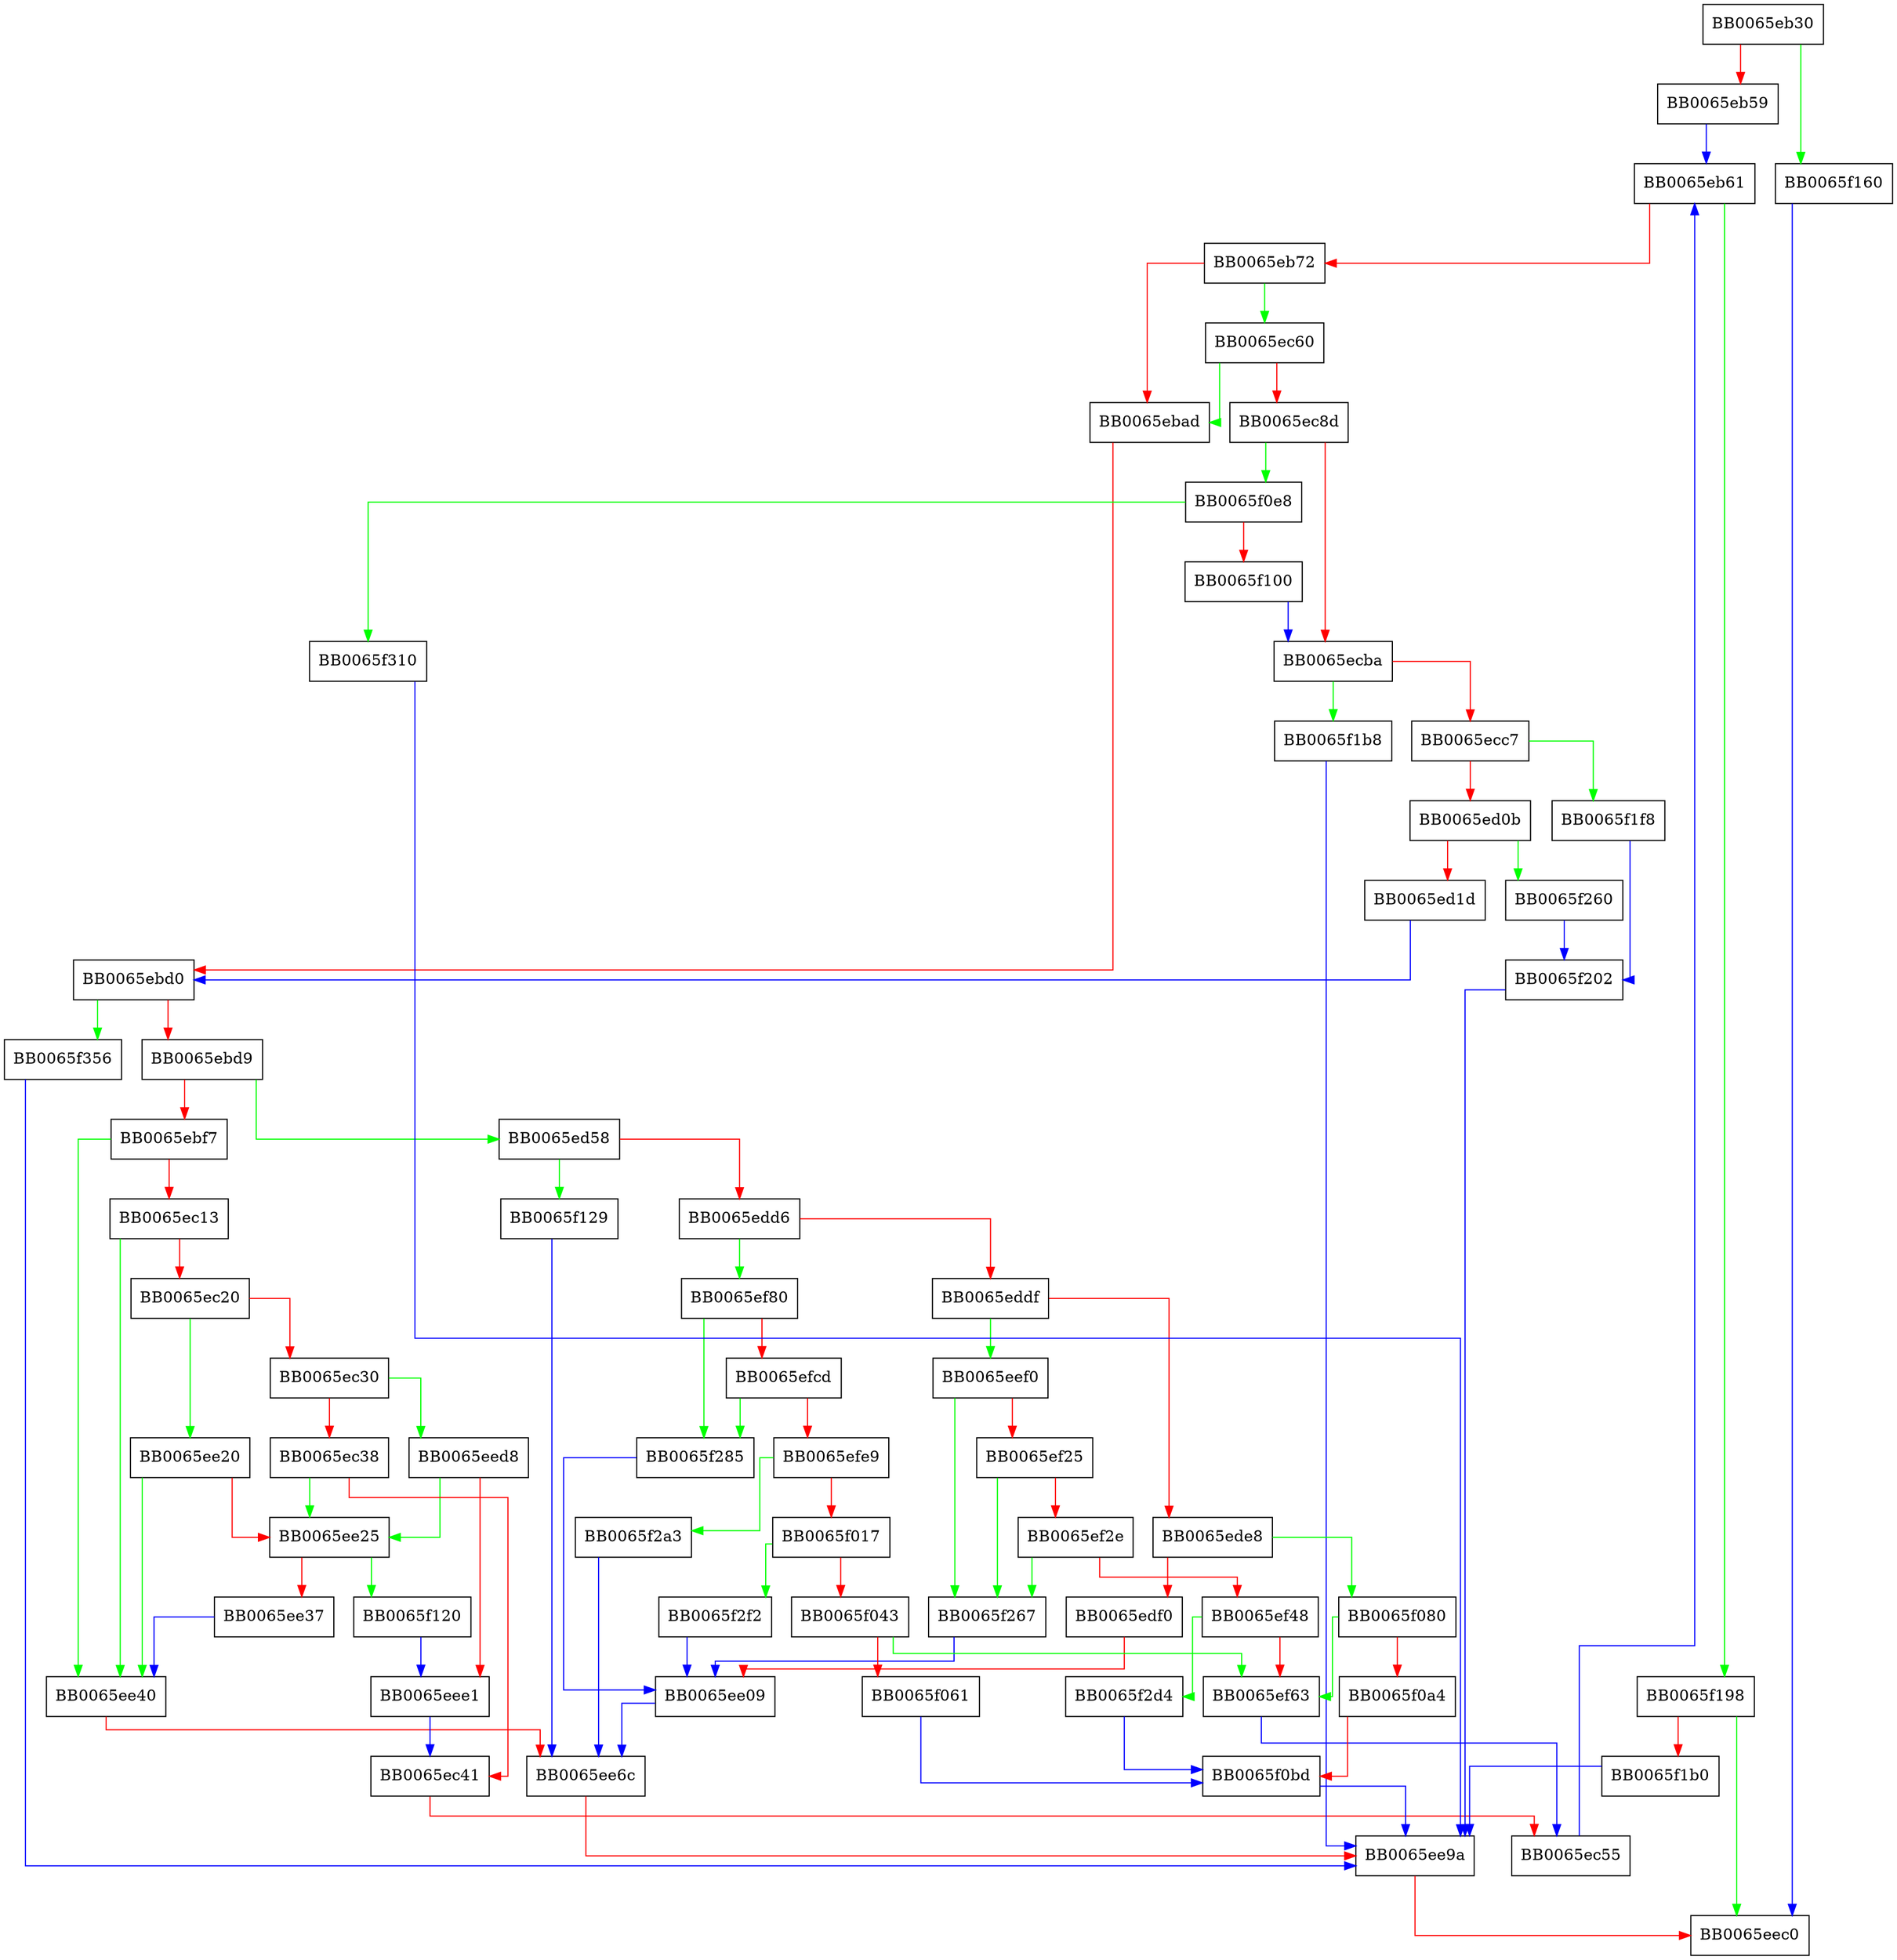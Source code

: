 digraph v2i_IPAddrBlocks {
  node [shape="box"];
  graph [splines=ortho];
  BB0065eb30 -> BB0065f160 [color="green"];
  BB0065eb30 -> BB0065eb59 [color="red"];
  BB0065eb59 -> BB0065eb61 [color="blue"];
  BB0065eb61 -> BB0065f198 [color="green"];
  BB0065eb61 -> BB0065eb72 [color="red"];
  BB0065eb72 -> BB0065ec60 [color="green"];
  BB0065eb72 -> BB0065ebad [color="red"];
  BB0065ebad -> BB0065ebd0 [color="red"];
  BB0065ebd0 -> BB0065f356 [color="green"];
  BB0065ebd0 -> BB0065ebd9 [color="red"];
  BB0065ebd9 -> BB0065ed58 [color="green"];
  BB0065ebd9 -> BB0065ebf7 [color="red"];
  BB0065ebf7 -> BB0065ee40 [color="green"];
  BB0065ebf7 -> BB0065ec13 [color="red"];
  BB0065ec13 -> BB0065ee40 [color="green"];
  BB0065ec13 -> BB0065ec20 [color="red"];
  BB0065ec20 -> BB0065ee20 [color="green"];
  BB0065ec20 -> BB0065ec30 [color="red"];
  BB0065ec30 -> BB0065eed8 [color="green"];
  BB0065ec30 -> BB0065ec38 [color="red"];
  BB0065ec38 -> BB0065ee25 [color="green"];
  BB0065ec38 -> BB0065ec41 [color="red"];
  BB0065ec41 -> BB0065ec55 [color="red"];
  BB0065ec55 -> BB0065eb61 [color="blue"];
  BB0065ec60 -> BB0065ebad [color="green"];
  BB0065ec60 -> BB0065ec8d [color="red"];
  BB0065ec8d -> BB0065f0e8 [color="green"];
  BB0065ec8d -> BB0065ecba [color="red"];
  BB0065ecba -> BB0065f1b8 [color="green"];
  BB0065ecba -> BB0065ecc7 [color="red"];
  BB0065ecc7 -> BB0065f1f8 [color="green"];
  BB0065ecc7 -> BB0065ed0b [color="red"];
  BB0065ed0b -> BB0065f260 [color="green"];
  BB0065ed0b -> BB0065ed1d [color="red"];
  BB0065ed1d -> BB0065ebd0 [color="blue"];
  BB0065ed58 -> BB0065f129 [color="green"];
  BB0065ed58 -> BB0065edd6 [color="red"];
  BB0065edd6 -> BB0065ef80 [color="green"];
  BB0065edd6 -> BB0065eddf [color="red"];
  BB0065eddf -> BB0065eef0 [color="green"];
  BB0065eddf -> BB0065ede8 [color="red"];
  BB0065ede8 -> BB0065f080 [color="green"];
  BB0065ede8 -> BB0065edf0 [color="red"];
  BB0065edf0 -> BB0065ee09 [color="red"];
  BB0065ee09 -> BB0065ee6c [color="blue"];
  BB0065ee20 -> BB0065ee40 [color="green"];
  BB0065ee20 -> BB0065ee25 [color="red"];
  BB0065ee25 -> BB0065f120 [color="green"];
  BB0065ee25 -> BB0065ee37 [color="red"];
  BB0065ee37 -> BB0065ee40 [color="blue"];
  BB0065ee40 -> BB0065ee6c [color="red"];
  BB0065ee6c -> BB0065ee9a [color="red"];
  BB0065ee9a -> BB0065eec0 [color="red"];
  BB0065eed8 -> BB0065ee25 [color="green"];
  BB0065eed8 -> BB0065eee1 [color="red"];
  BB0065eee1 -> BB0065ec41 [color="blue"];
  BB0065eef0 -> BB0065f267 [color="green"];
  BB0065eef0 -> BB0065ef25 [color="red"];
  BB0065ef25 -> BB0065f267 [color="green"];
  BB0065ef25 -> BB0065ef2e [color="red"];
  BB0065ef2e -> BB0065f267 [color="green"];
  BB0065ef2e -> BB0065ef48 [color="red"];
  BB0065ef48 -> BB0065f2d4 [color="green"];
  BB0065ef48 -> BB0065ef63 [color="red"];
  BB0065ef63 -> BB0065ec55 [color="blue"];
  BB0065ef80 -> BB0065f285 [color="green"];
  BB0065ef80 -> BB0065efcd [color="red"];
  BB0065efcd -> BB0065f285 [color="green"];
  BB0065efcd -> BB0065efe9 [color="red"];
  BB0065efe9 -> BB0065f2a3 [color="green"];
  BB0065efe9 -> BB0065f017 [color="red"];
  BB0065f017 -> BB0065f2f2 [color="green"];
  BB0065f017 -> BB0065f043 [color="red"];
  BB0065f043 -> BB0065ef63 [color="green"];
  BB0065f043 -> BB0065f061 [color="red"];
  BB0065f061 -> BB0065f0bd [color="blue"];
  BB0065f080 -> BB0065ef63 [color="green"];
  BB0065f080 -> BB0065f0a4 [color="red"];
  BB0065f0a4 -> BB0065f0bd [color="red"];
  BB0065f0bd -> BB0065ee9a [color="blue"];
  BB0065f0e8 -> BB0065f310 [color="green"];
  BB0065f0e8 -> BB0065f100 [color="red"];
  BB0065f100 -> BB0065ecba [color="blue"];
  BB0065f120 -> BB0065eee1 [color="blue"];
  BB0065f129 -> BB0065ee6c [color="blue"];
  BB0065f160 -> BB0065eec0 [color="blue"];
  BB0065f198 -> BB0065eec0 [color="green"];
  BB0065f198 -> BB0065f1b0 [color="red"];
  BB0065f1b0 -> BB0065ee9a [color="blue"];
  BB0065f1b8 -> BB0065ee9a [color="blue"];
  BB0065f1f8 -> BB0065f202 [color="blue"];
  BB0065f202 -> BB0065ee9a [color="blue"];
  BB0065f260 -> BB0065f202 [color="blue"];
  BB0065f267 -> BB0065ee09 [color="blue"];
  BB0065f285 -> BB0065ee09 [color="blue"];
  BB0065f2a3 -> BB0065ee6c [color="blue"];
  BB0065f2d4 -> BB0065f0bd [color="blue"];
  BB0065f2f2 -> BB0065ee09 [color="blue"];
  BB0065f310 -> BB0065ee9a [color="blue"];
  BB0065f356 -> BB0065ee9a [color="blue"];
}